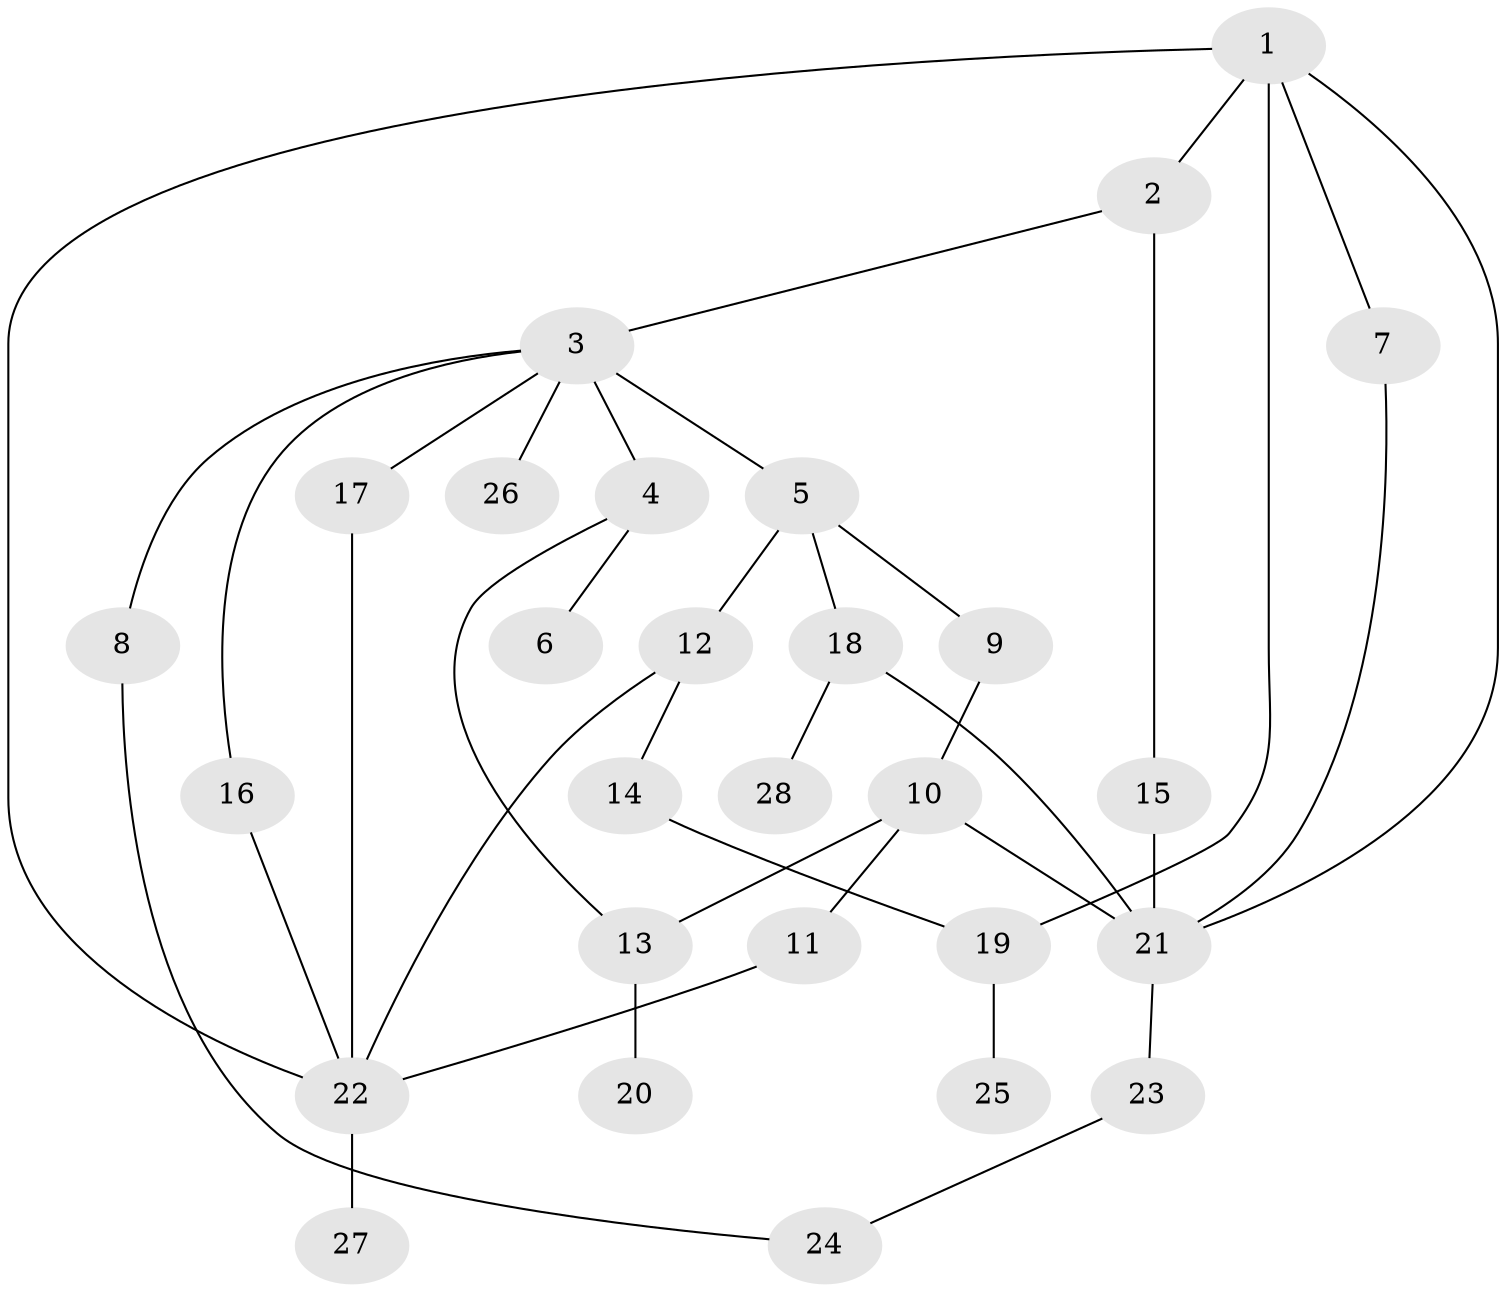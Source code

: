 // original degree distribution, {6: 0.01818181818181818, 4: 0.21818181818181817, 9: 0.01818181818181818, 1: 0.4, 2: 0.18181818181818182, 3: 0.16363636363636364}
// Generated by graph-tools (version 1.1) at 2025/34/03/09/25 02:34:32]
// undirected, 28 vertices, 38 edges
graph export_dot {
graph [start="1"]
  node [color=gray90,style=filled];
  1;
  2;
  3;
  4;
  5;
  6;
  7;
  8;
  9;
  10;
  11;
  12;
  13;
  14;
  15;
  16;
  17;
  18;
  19;
  20;
  21;
  22;
  23;
  24;
  25;
  26;
  27;
  28;
  1 -- 2 [weight=1.0];
  1 -- 7 [weight=1.0];
  1 -- 19 [weight=1.0];
  1 -- 21 [weight=1.0];
  1 -- 22 [weight=1.0];
  2 -- 3 [weight=1.0];
  2 -- 15 [weight=1.0];
  3 -- 4 [weight=1.0];
  3 -- 5 [weight=2.0];
  3 -- 8 [weight=1.0];
  3 -- 16 [weight=1.0];
  3 -- 17 [weight=1.0];
  3 -- 26 [weight=1.0];
  4 -- 6 [weight=1.0];
  4 -- 13 [weight=1.0];
  5 -- 9 [weight=1.0];
  5 -- 12 [weight=1.0];
  5 -- 18 [weight=1.0];
  7 -- 21 [weight=1.0];
  8 -- 24 [weight=1.0];
  9 -- 10 [weight=2.0];
  10 -- 11 [weight=1.0];
  10 -- 13 [weight=1.0];
  10 -- 21 [weight=1.0];
  11 -- 22 [weight=1.0];
  12 -- 14 [weight=1.0];
  12 -- 22 [weight=1.0];
  13 -- 20 [weight=1.0];
  14 -- 19 [weight=1.0];
  15 -- 21 [weight=2.0];
  16 -- 22 [weight=1.0];
  17 -- 22 [weight=1.0];
  18 -- 21 [weight=1.0];
  18 -- 28 [weight=1.0];
  19 -- 25 [weight=1.0];
  21 -- 23 [weight=1.0];
  22 -- 27 [weight=1.0];
  23 -- 24 [weight=1.0];
}
